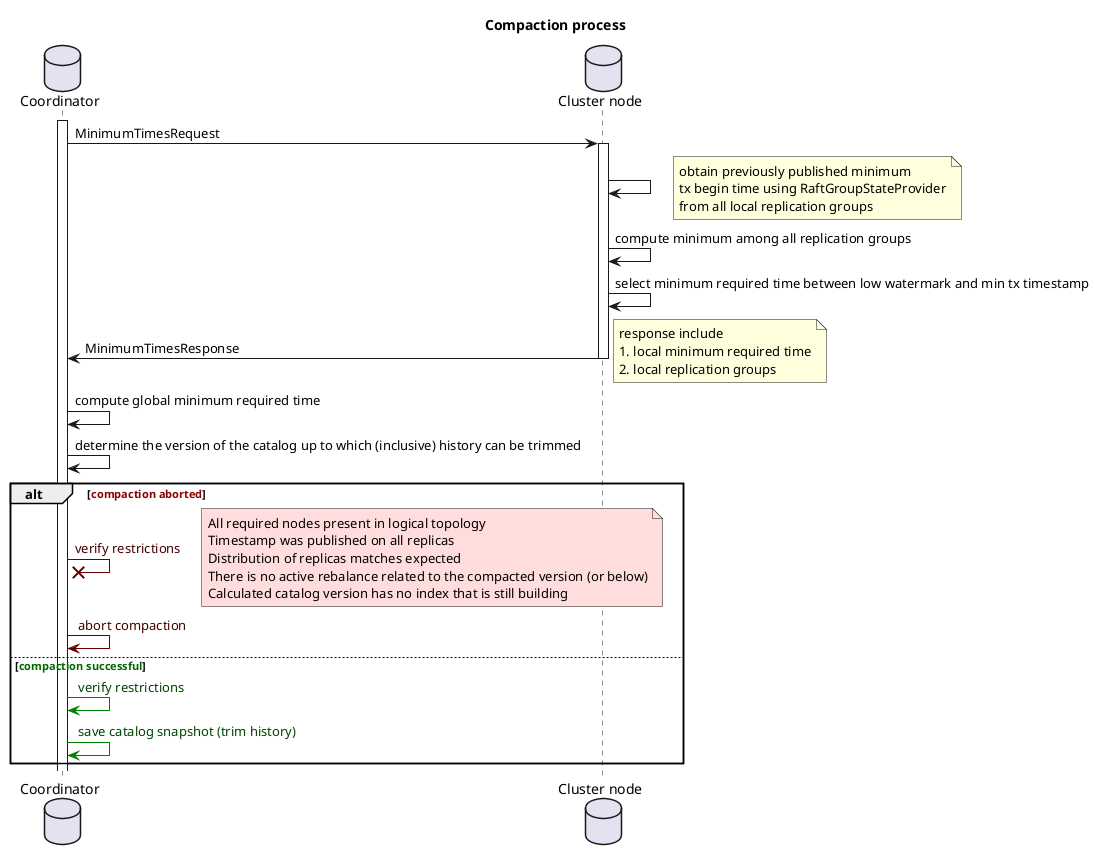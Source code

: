 @startuml
title Compaction process

database Coordinator as crd
database "Cluster node" as node

activate crd

crd -> node ++ : MinimumTimesRequest
node -> node
note right
  obtain previously published minimum
  tx begin time using RaftGroupStateProvider
  from all local replication groups
end note
node -> node : compute minimum among all replication groups
node -> node : select minimum required time between low watermark and min tx timestamp
node -> crd -- : MinimumTimesResponse
note right
  response include
  1. local minimum required time
  2. local replication groups
end note
crd -> crd : compute global minimum required time
crd -> crd : determine the version of the catalog up to which (inclusive) history can be trimmed
alt <font color="#880000">compaction aborted</font>
  crd -[#660000]x crd : <font color="#440000">verify restrictions
  note right #ffdddd
    All required nodes present in logical topology
    Timestamp was published on all replicas
    Distribution of replicas matches expected
    There is no active rebalance related to the compacted version (or below)
    Calculated catalog version has no index that is still building
  end note
  crd -[#660000]> crd : <font color="#440000"> abort compaction
else <font color="#006600">compaction successful</font>
  crd -[#green]> crd : <font color="#004400"> verify restrictions
  crd -[#green]> crd : <font color="#004400"> save catalog snapshot (trim history)
end

@enduml